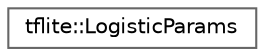 digraph "Graphical Class Hierarchy"
{
 // LATEX_PDF_SIZE
  bgcolor="transparent";
  edge [fontname=Helvetica,fontsize=10,labelfontname=Helvetica,labelfontsize=10];
  node [fontname=Helvetica,fontsize=10,shape=box,height=0.2,width=0.4];
  rankdir="LR";
  Node0 [id="Node000000",label="tflite::LogisticParams",height=0.2,width=0.4,color="grey40", fillcolor="white", style="filled",URL="$structtflite_1_1_logistic_params.html",tooltip=" "];
}
